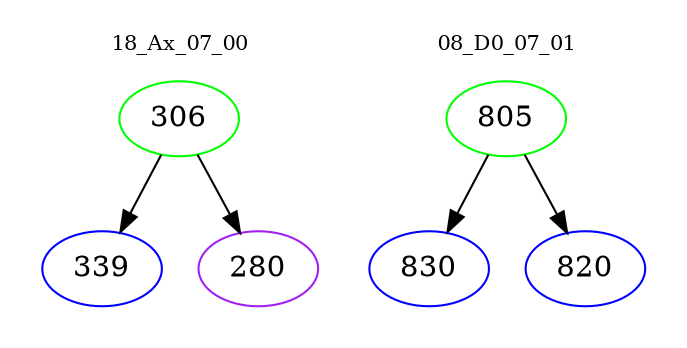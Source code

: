 digraph{
subgraph cluster_0 {
color = white
label = "18_Ax_07_00";
fontsize=10;
T0_306 [label="306", color="green"]
T0_306 -> T0_339 [color="black"]
T0_339 [label="339", color="blue"]
T0_306 -> T0_280 [color="black"]
T0_280 [label="280", color="purple"]
}
subgraph cluster_1 {
color = white
label = "08_D0_07_01";
fontsize=10;
T1_805 [label="805", color="green"]
T1_805 -> T1_830 [color="black"]
T1_830 [label="830", color="blue"]
T1_805 -> T1_820 [color="black"]
T1_820 [label="820", color="blue"]
}
}
